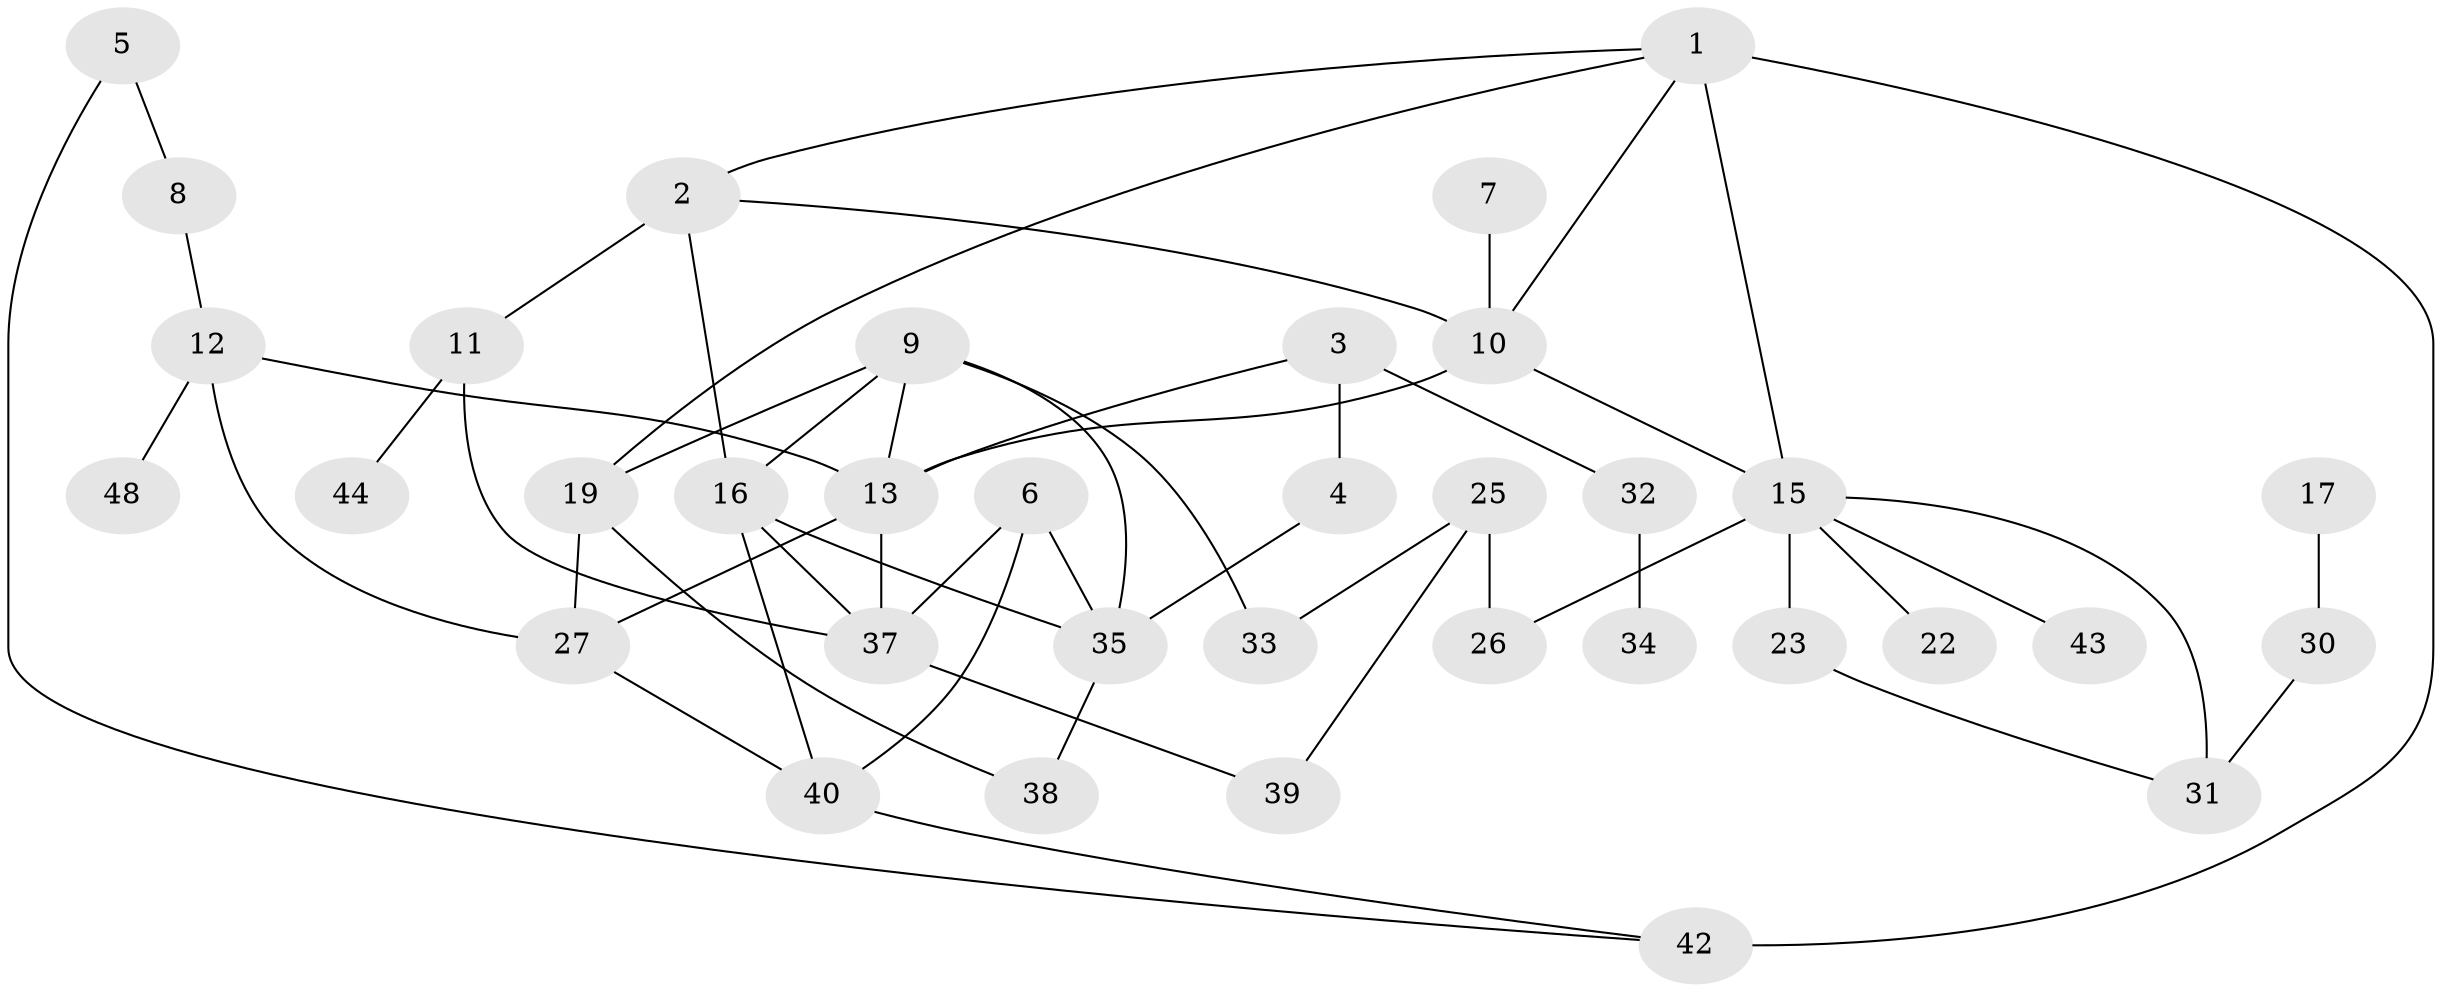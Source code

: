 // original degree distribution, {2: 0.2903225806451613, 3: 0.24731182795698925, 1: 0.21505376344086022, 5: 0.07526881720430108, 0: 0.11827956989247312, 6: 0.021505376344086023, 4: 0.03225806451612903}
// Generated by graph-tools (version 1.1) at 2025/33/03/09/25 02:33:49]
// undirected, 36 vertices, 54 edges
graph export_dot {
graph [start="1"]
  node [color=gray90,style=filled];
  1;
  2;
  3;
  4;
  5;
  6;
  7;
  8;
  9;
  10;
  11;
  12;
  13;
  15;
  16;
  17;
  19;
  22;
  23;
  25;
  26;
  27;
  30;
  31;
  32;
  33;
  34;
  35;
  37;
  38;
  39;
  40;
  42;
  43;
  44;
  48;
  1 -- 2 [weight=1.0];
  1 -- 10 [weight=1.0];
  1 -- 15 [weight=1.0];
  1 -- 19 [weight=1.0];
  1 -- 42 [weight=2.0];
  2 -- 10 [weight=1.0];
  2 -- 11 [weight=1.0];
  2 -- 16 [weight=1.0];
  3 -- 4 [weight=2.0];
  3 -- 13 [weight=1.0];
  3 -- 32 [weight=1.0];
  4 -- 35 [weight=1.0];
  5 -- 8 [weight=1.0];
  5 -- 42 [weight=1.0];
  6 -- 35 [weight=1.0];
  6 -- 37 [weight=1.0];
  6 -- 40 [weight=1.0];
  7 -- 10 [weight=1.0];
  8 -- 12 [weight=1.0];
  9 -- 13 [weight=1.0];
  9 -- 16 [weight=1.0];
  9 -- 19 [weight=2.0];
  9 -- 33 [weight=1.0];
  9 -- 35 [weight=1.0];
  10 -- 13 [weight=2.0];
  10 -- 15 [weight=1.0];
  11 -- 37 [weight=1.0];
  11 -- 44 [weight=1.0];
  12 -- 13 [weight=1.0];
  12 -- 27 [weight=1.0];
  12 -- 48 [weight=1.0];
  13 -- 27 [weight=1.0];
  13 -- 37 [weight=1.0];
  15 -- 22 [weight=1.0];
  15 -- 23 [weight=1.0];
  15 -- 26 [weight=1.0];
  15 -- 31 [weight=1.0];
  15 -- 43 [weight=1.0];
  16 -- 35 [weight=1.0];
  16 -- 37 [weight=1.0];
  16 -- 40 [weight=1.0];
  17 -- 30 [weight=1.0];
  19 -- 27 [weight=1.0];
  19 -- 38 [weight=1.0];
  23 -- 31 [weight=1.0];
  25 -- 26 [weight=1.0];
  25 -- 33 [weight=1.0];
  25 -- 39 [weight=1.0];
  27 -- 40 [weight=1.0];
  30 -- 31 [weight=1.0];
  32 -- 34 [weight=1.0];
  35 -- 38 [weight=1.0];
  37 -- 39 [weight=1.0];
  40 -- 42 [weight=1.0];
}

